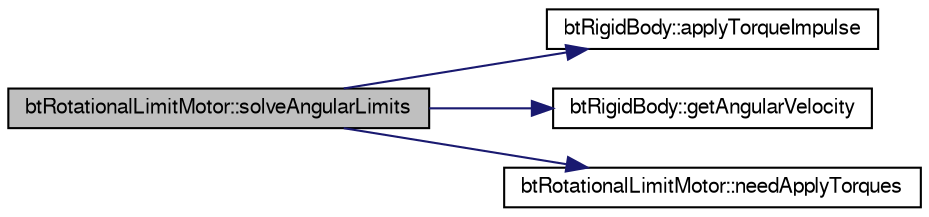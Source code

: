 digraph G
{
  bgcolor="transparent";
  edge [fontname="FreeSans",fontsize=10,labelfontname="FreeSans",labelfontsize=10];
  node [fontname="FreeSans",fontsize=10,shape=record];
  rankdir=LR;
  Node1 [label="btRotationalLimitMotor::solveAngularLimits",height=0.2,width=0.4,color="black", fillcolor="grey75", style="filled" fontcolor="black"];
  Node1 -> Node2 [color="midnightblue",fontsize=10,style="solid"];
  Node2 [label="btRigidBody::applyTorqueImpulse",height=0.2,width=0.4,color="black",URL="$classbt_rigid_body.html#0084ebc850f06cd043d70ee87e6a3457"];
  Node1 -> Node3 [color="midnightblue",fontsize=10,style="solid"];
  Node3 [label="btRigidBody::getAngularVelocity",height=0.2,width=0.4,color="black",URL="$classbt_rigid_body.html#dc19d8e39a18aeabfb04be61de2c984e"];
  Node1 -> Node4 [color="midnightblue",fontsize=10,style="solid"];
  Node4 [label="btRotationalLimitMotor::needApplyTorques",height=0.2,width=0.4,color="black",URL="$classbt_rotational_limit_motor.html#5ab6c5d80964fb373b30c25a2d0efb4a",tooltip="Need apply correction."];
}
